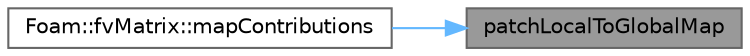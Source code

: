 digraph "patchLocalToGlobalMap"
{
 // LATEX_PDF_SIZE
  bgcolor="transparent";
  edge [fontname=Helvetica,fontsize=10,labelfontname=Helvetica,labelfontsize=10];
  node [fontname=Helvetica,fontsize=10,shape=box,height=0.2,width=0.4];
  rankdir="RL";
  Node1 [id="Node000001",label="patchLocalToGlobalMap",height=0.2,width=0.4,color="gray40", fillcolor="grey60", style="filled", fontcolor="black",tooltip=" "];
  Node1 -> Node2 [id="edge1_Node000001_Node000002",dir="back",color="steelblue1",style="solid",tooltip=" "];
  Node2 [id="Node000002",label="Foam::fvMatrix::mapContributions",height=0.2,width=0.4,color="grey40", fillcolor="white", style="filled",URL="$classFoam_1_1fvMatrix.html#a12bcb21cb5fea39f72a8d462612986cc",tooltip=" "];
}
